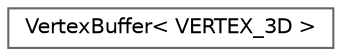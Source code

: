 digraph "クラス階層図"
{
 // LATEX_PDF_SIZE
  bgcolor="transparent";
  edge [fontname=Helvetica,fontsize=10,labelfontname=Helvetica,labelfontsize=10];
  node [fontname=Helvetica,fontsize=10,shape=box,height=0.2,width=0.4];
  rankdir="LR";
  Node0 [id="Node000000",label="VertexBuffer\< VERTEX_3D \>",height=0.2,width=0.4,color="grey40", fillcolor="white", style="filled",URL="$class_vertex_buffer.html",tooltip=" "];
}
